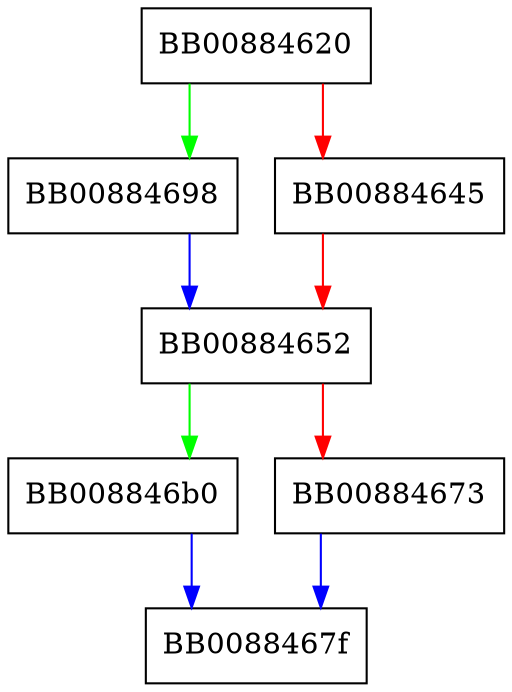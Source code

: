 digraph _IO_str_init_static {
  node [shape="box"];
  graph [splines=ortho];
  BB00884620 -> BB00884698 [color="green"];
  BB00884620 -> BB00884645 [color="red"];
  BB00884645 -> BB00884652 [color="red"];
  BB00884652 -> BB008846b0 [color="green"];
  BB00884652 -> BB00884673 [color="red"];
  BB00884673 -> BB0088467f [color="blue"];
  BB00884698 -> BB00884652 [color="blue"];
  BB008846b0 -> BB0088467f [color="blue"];
}